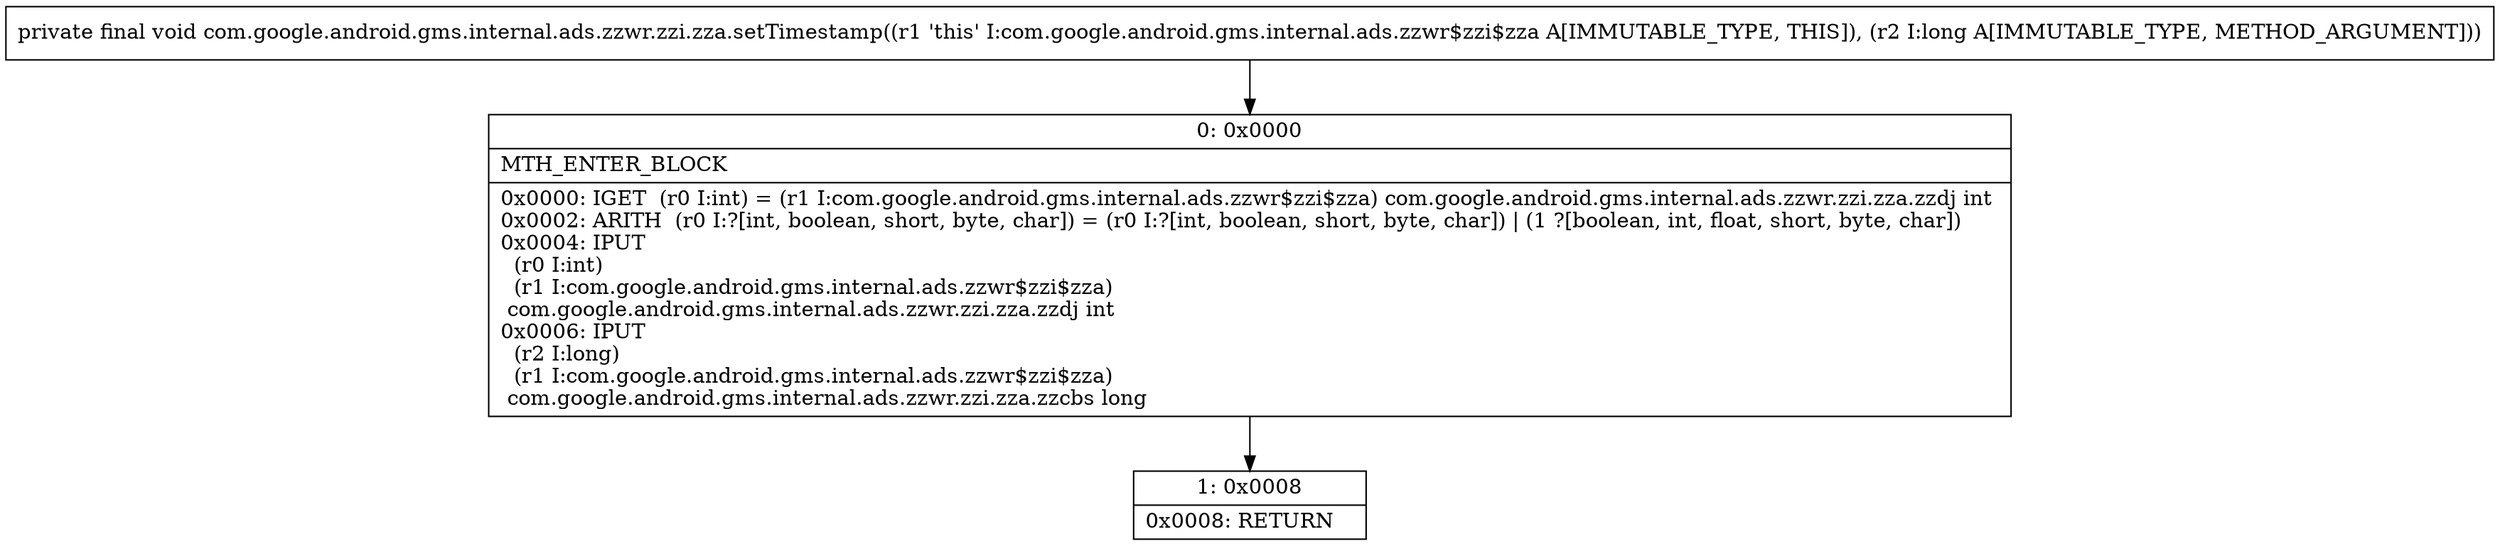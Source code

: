 digraph "CFG forcom.google.android.gms.internal.ads.zzwr.zzi.zza.setTimestamp(J)V" {
Node_0 [shape=record,label="{0\:\ 0x0000|MTH_ENTER_BLOCK\l|0x0000: IGET  (r0 I:int) = (r1 I:com.google.android.gms.internal.ads.zzwr$zzi$zza) com.google.android.gms.internal.ads.zzwr.zzi.zza.zzdj int \l0x0002: ARITH  (r0 I:?[int, boolean, short, byte, char]) = (r0 I:?[int, boolean, short, byte, char]) \| (1 ?[boolean, int, float, short, byte, char]) \l0x0004: IPUT  \l  (r0 I:int)\l  (r1 I:com.google.android.gms.internal.ads.zzwr$zzi$zza)\l com.google.android.gms.internal.ads.zzwr.zzi.zza.zzdj int \l0x0006: IPUT  \l  (r2 I:long)\l  (r1 I:com.google.android.gms.internal.ads.zzwr$zzi$zza)\l com.google.android.gms.internal.ads.zzwr.zzi.zza.zzcbs long \l}"];
Node_1 [shape=record,label="{1\:\ 0x0008|0x0008: RETURN   \l}"];
MethodNode[shape=record,label="{private final void com.google.android.gms.internal.ads.zzwr.zzi.zza.setTimestamp((r1 'this' I:com.google.android.gms.internal.ads.zzwr$zzi$zza A[IMMUTABLE_TYPE, THIS]), (r2 I:long A[IMMUTABLE_TYPE, METHOD_ARGUMENT])) }"];
MethodNode -> Node_0;
Node_0 -> Node_1;
}

